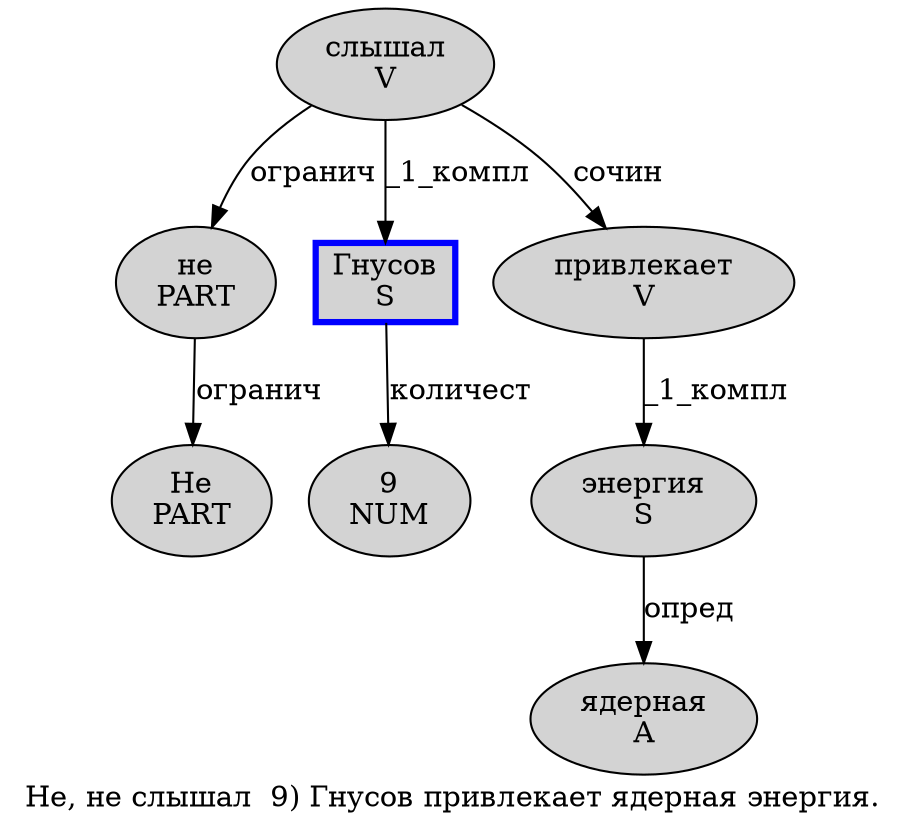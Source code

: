 digraph SENTENCE_5018 {
	graph [label="Не, не слышал  9) Гнусов привлекает ядерная энергия."]
	node [style=filled]
		0 [label="Не
PART" color="" fillcolor=lightgray penwidth=1 shape=ellipse]
		2 [label="не
PART" color="" fillcolor=lightgray penwidth=1 shape=ellipse]
		3 [label="слышал
V" color="" fillcolor=lightgray penwidth=1 shape=ellipse]
		4 [label="9
NUM" color="" fillcolor=lightgray penwidth=1 shape=ellipse]
		6 [label="Гнусов
S" color=blue fillcolor=lightgray penwidth=3 shape=box]
		7 [label="привлекает
V" color="" fillcolor=lightgray penwidth=1 shape=ellipse]
		8 [label="ядерная
A" color="" fillcolor=lightgray penwidth=1 shape=ellipse]
		9 [label="энергия
S" color="" fillcolor=lightgray penwidth=1 shape=ellipse]
			6 -> 4 [label="количест"]
			9 -> 8 [label="опред"]
			3 -> 2 [label="огранич"]
			3 -> 6 [label="_1_компл"]
			3 -> 7 [label="сочин"]
			2 -> 0 [label="огранич"]
			7 -> 9 [label="_1_компл"]
}